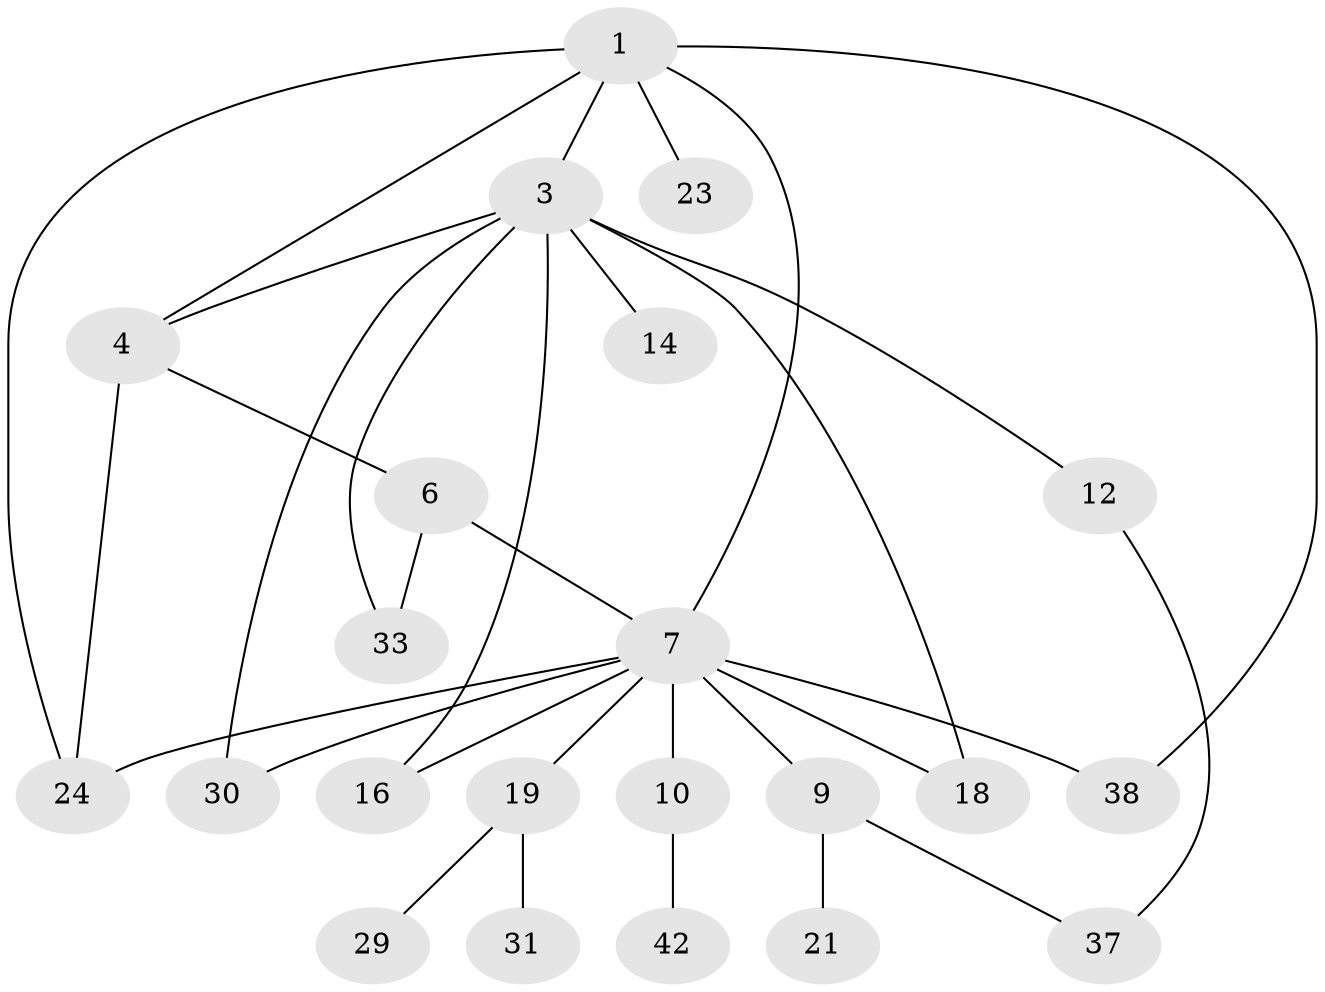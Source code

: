 // original degree distribution, {6: 0.05357142857142857, 4: 0.10714285714285714, 3: 0.14285714285714285, 2: 0.44642857142857145, 1: 0.23214285714285715, 5: 0.017857142857142856}
// Generated by graph-tools (version 1.1) at 2025/16/03/04/25 18:16:59]
// undirected, 22 vertices, 31 edges
graph export_dot {
graph [start="1"]
  node [color=gray90,style=filled];
  1 [super="+35+22+2+44"];
  3 [super="+5+43"];
  4 [super="+17"];
  6;
  7 [super="+8+13"];
  9;
  10;
  12 [super="+41"];
  14;
  16;
  18 [super="+32+46+25"];
  19 [super="+20+45"];
  21 [super="+53"];
  23;
  24 [super="+47+28"];
  29;
  30 [super="+50"];
  31;
  33;
  37;
  38 [super="+54"];
  42;
  1 -- 23;
  1 -- 38;
  1 -- 3;
  1 -- 4;
  1 -- 7;
  1 -- 24;
  3 -- 12;
  3 -- 16;
  3 -- 33;
  3 -- 18;
  3 -- 4;
  3 -- 30;
  3 -- 14;
  4 -- 6;
  4 -- 24 [weight=2];
  6 -- 7;
  6 -- 33;
  7 -- 10;
  7 -- 24;
  7 -- 38;
  7 -- 9;
  7 -- 16;
  7 -- 18 [weight=2];
  7 -- 19;
  7 -- 30;
  9 -- 21;
  9 -- 37;
  10 -- 42;
  12 -- 37;
  19 -- 29;
  19 -- 31;
}
